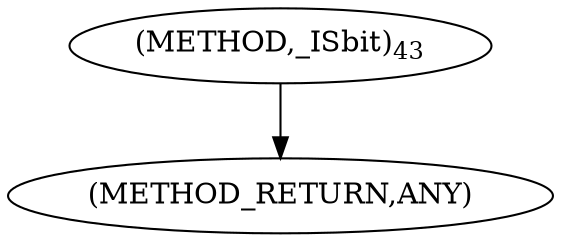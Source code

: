 digraph "_ISbit" {  
"100044" [label = <(METHOD,_ISbit)<SUB>43</SUB>> ]
"100046" [label = <(METHOD_RETURN,ANY)> ]
  "100044" -> "100046" 
}
